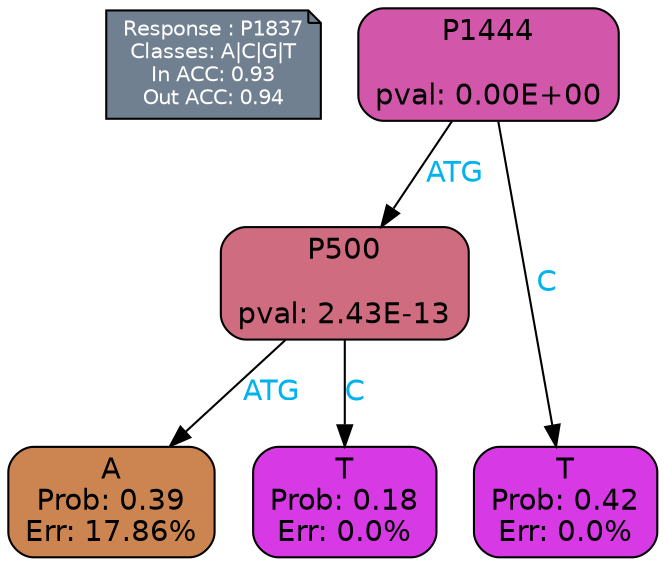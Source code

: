 digraph Tree {
node [shape=box, style="filled, rounded", color="black", fontname=helvetica] ;
graph [ranksep=equally, splines=polylines, bgcolor=transparent, dpi=600] ;
edge [fontname=helvetica] ;
LEGEND [label="Response : P1837
Classes: A|C|G|T
In ACC: 0.93
Out ACC: 0.94
",shape=note,align=left,style=filled,fillcolor="slategray",fontcolor="white",fontsize=10];1 [label="P1444

pval: 0.00E+00", fillcolor="#d256aa"] ;
2 [label="P500

pval: 2.43E-13", fillcolor="#cf6c80"] ;
3 [label="A
Prob: 0.39
Err: 17.86%", fillcolor="#cc8551"] ;
4 [label="T
Prob: 0.18
Err: 0.0%", fillcolor="#d739e5"] ;
5 [label="T
Prob: 0.42
Err: 0.0%", fillcolor="#d739e5"] ;
1 -> 2 [label="ATG",fontcolor=deepskyblue2] ;
1 -> 5 [label="C",fontcolor=deepskyblue2] ;
2 -> 3 [label="ATG",fontcolor=deepskyblue2] ;
2 -> 4 [label="C",fontcolor=deepskyblue2] ;
{rank = same; 3;4;5;}{rank = same; LEGEND;1;}}